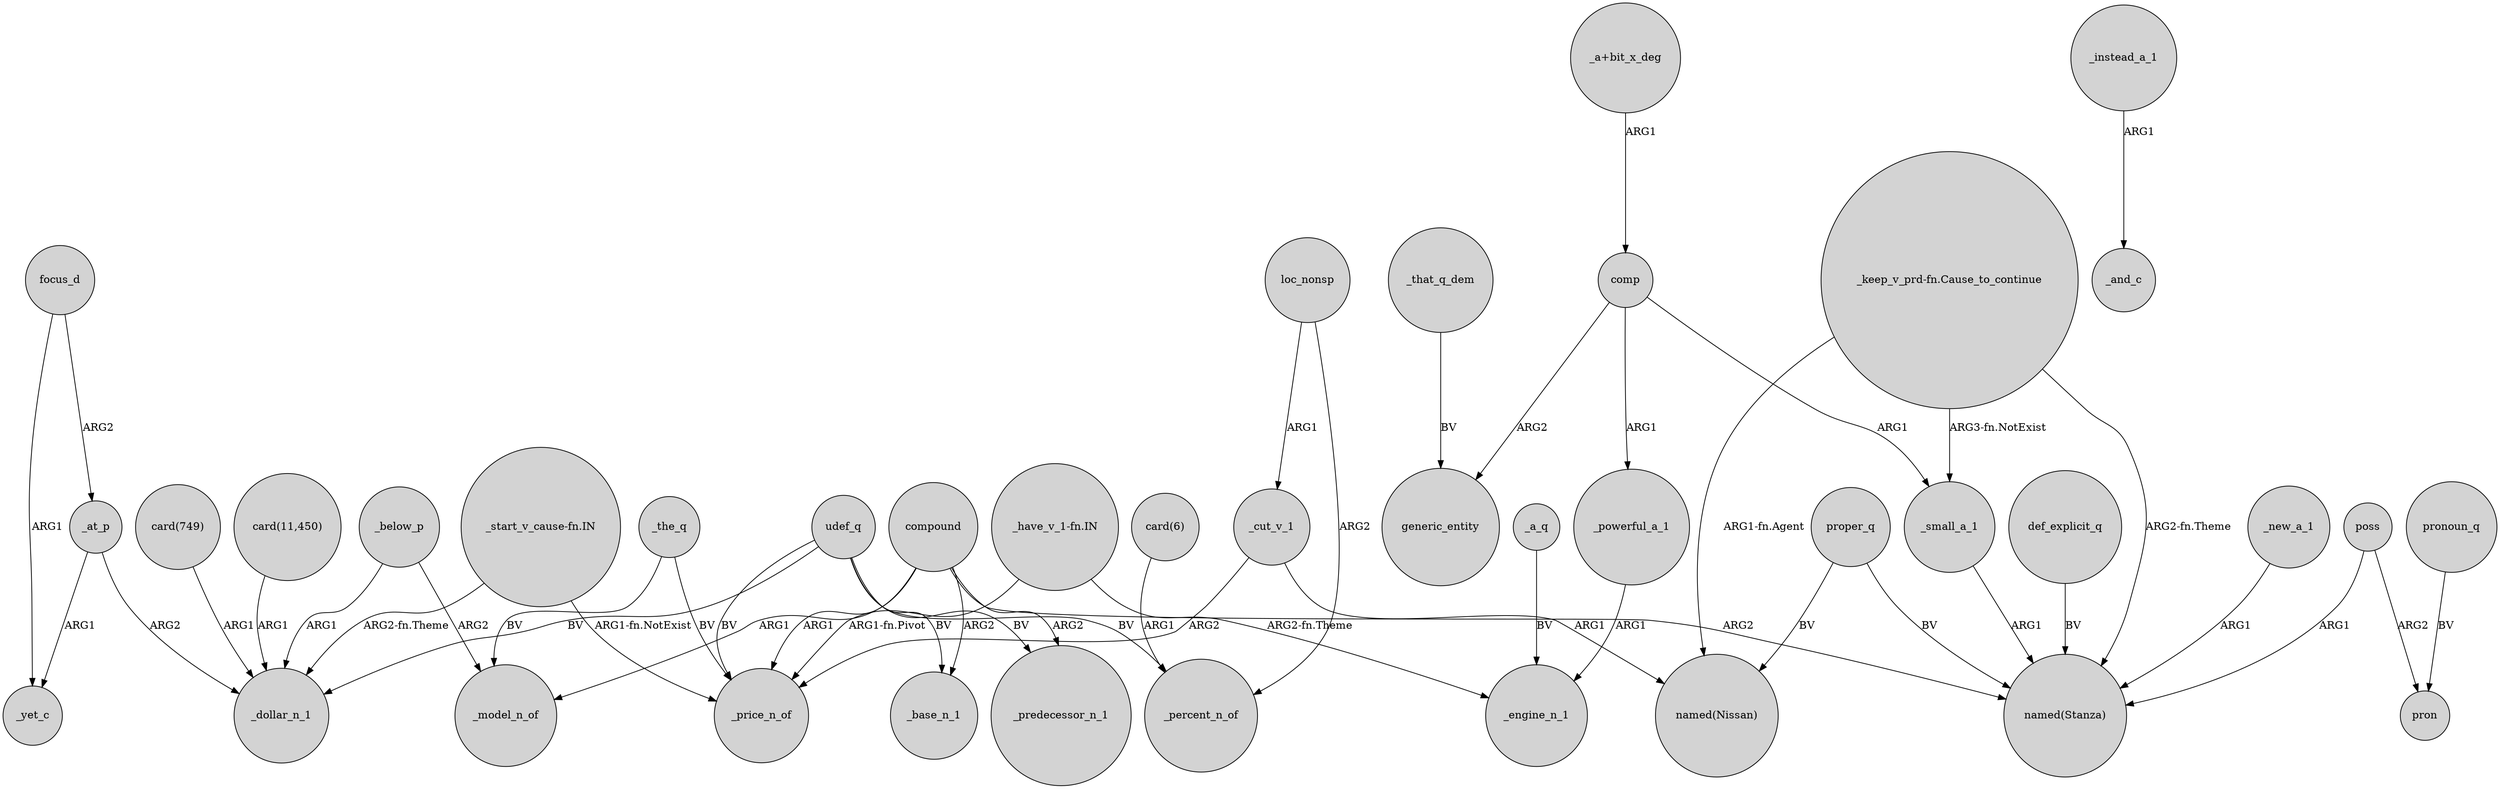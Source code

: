 digraph {
	node [shape=circle style=filled]
	_below_p -> _dollar_n_1 [label=ARG1]
	"_keep_v_prd-fn.Cause_to_continue" -> "named(Nissan)" [label="ARG1-fn.Agent"]
	focus_d -> _yet_c [label=ARG1]
	"_a+bit_x_deg" -> comp [label=ARG1]
	_at_p -> _dollar_n_1 [label=ARG2]
	udef_q -> _price_n_of [label=BV]
	"_have_v_1-fn.IN" -> _engine_n_1 [label="ARG2-fn.Theme"]
	poss -> pron [label=ARG2]
	_cut_v_1 -> _price_n_of [label=ARG2]
	_that_q_dem -> generic_entity [label=BV]
	"_start_v_cause-fn.IN" -> _dollar_n_1 [label="ARG2-fn.Theme"]
	_powerful_a_1 -> _engine_n_1 [label=ARG1]
	_cut_v_1 -> "named(Nissan)" [label=ARG1]
	"_start_v_cause-fn.IN" -> _price_n_of [label="ARG1-fn.NotExist"]
	_small_a_1 -> "named(Stanza)" [label=ARG1]
	"_keep_v_prd-fn.Cause_to_continue" -> _small_a_1 [label="ARG3-fn.NotExist"]
	_the_q -> _price_n_of [label=BV]
	def_explicit_q -> "named(Stanza)" [label=BV]
	"_keep_v_prd-fn.Cause_to_continue" -> "named(Stanza)" [label="ARG2-fn.Theme"]
	"card(6)" -> _percent_n_of [label=ARG1]
	focus_d -> _at_p [label=ARG2]
	udef_q -> _base_n_1 [label=BV]
	proper_q -> "named(Stanza)" [label=BV]
	"card(749)" -> _dollar_n_1 [label=ARG1]
	compound -> _base_n_1 [label=ARG2]
	_the_q -> _model_n_of [label=BV]
	compound -> _model_n_of [label=ARG1]
	pronoun_q -> pron [label=BV]
	proper_q -> "named(Nissan)" [label=BV]
	"card(11,450)" -> _dollar_n_1 [label=ARG1]
	_new_a_1 -> "named(Stanza)" [label=ARG1]
	comp -> _small_a_1 [label=ARG1]
	loc_nonsp -> _percent_n_of [label=ARG2]
	loc_nonsp -> _cut_v_1 [label=ARG1]
	compound -> "named(Stanza)" [label=ARG2]
	udef_q -> _predecessor_n_1 [label=BV]
	"_have_v_1-fn.IN" -> _price_n_of [label="ARG1-fn.Pivot"]
	comp -> _powerful_a_1 [label=ARG1]
	_below_p -> _model_n_of [label=ARG2]
	_at_p -> _yet_c [label=ARG1]
	comp -> generic_entity [label=ARG2]
	udef_q -> _percent_n_of [label=BV]
	compound -> _price_n_of [label=ARG1]
	compound -> _predecessor_n_1 [label=ARG2]
	_a_q -> _engine_n_1 [label=BV]
	poss -> "named(Stanza)" [label=ARG1]
	udef_q -> _dollar_n_1 [label=BV]
	_instead_a_1 -> _and_c [label=ARG1]
}
